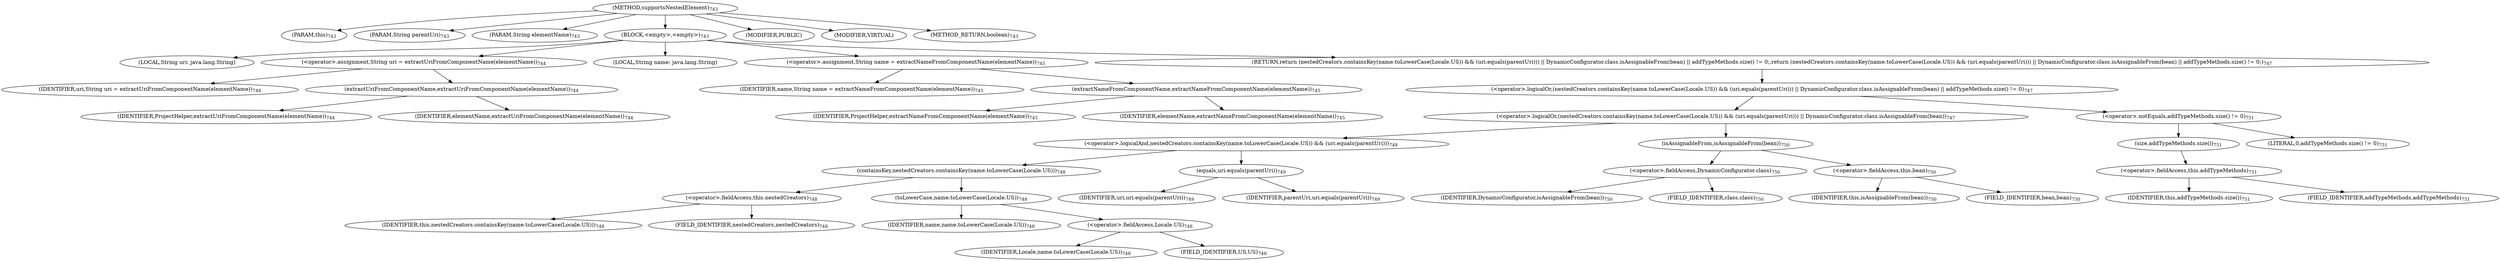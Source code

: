 digraph "supportsNestedElement" {  
"1252" [label = <(METHOD,supportsNestedElement)<SUB>743</SUB>> ]
"1253" [label = <(PARAM,this)<SUB>743</SUB>> ]
"1254" [label = <(PARAM,String parentUri)<SUB>743</SUB>> ]
"1255" [label = <(PARAM,String elementName)<SUB>743</SUB>> ]
"1256" [label = <(BLOCK,&lt;empty&gt;,&lt;empty&gt;)<SUB>743</SUB>> ]
"1257" [label = <(LOCAL,String uri: java.lang.String)> ]
"1258" [label = <(&lt;operator&gt;.assignment,String uri = extractUriFromComponentName(elementName))<SUB>744</SUB>> ]
"1259" [label = <(IDENTIFIER,uri,String uri = extractUriFromComponentName(elementName))<SUB>744</SUB>> ]
"1260" [label = <(extractUriFromComponentName,extractUriFromComponentName(elementName))<SUB>744</SUB>> ]
"1261" [label = <(IDENTIFIER,ProjectHelper,extractUriFromComponentName(elementName))<SUB>744</SUB>> ]
"1262" [label = <(IDENTIFIER,elementName,extractUriFromComponentName(elementName))<SUB>744</SUB>> ]
"1263" [label = <(LOCAL,String name: java.lang.String)> ]
"1264" [label = <(&lt;operator&gt;.assignment,String name = extractNameFromComponentName(elementName))<SUB>745</SUB>> ]
"1265" [label = <(IDENTIFIER,name,String name = extractNameFromComponentName(elementName))<SUB>745</SUB>> ]
"1266" [label = <(extractNameFromComponentName,extractNameFromComponentName(elementName))<SUB>745</SUB>> ]
"1267" [label = <(IDENTIFIER,ProjectHelper,extractNameFromComponentName(elementName))<SUB>745</SUB>> ]
"1268" [label = <(IDENTIFIER,elementName,extractNameFromComponentName(elementName))<SUB>745</SUB>> ]
"1269" [label = <(RETURN,return (nestedCreators.containsKey(name.toLowerCase(Locale.US)) &amp;&amp; (uri.equals(parentUri))) || DynamicConfigurator.class.isAssignableFrom(bean) || addTypeMethods.size() != 0;,return (nestedCreators.containsKey(name.toLowerCase(Locale.US)) &amp;&amp; (uri.equals(parentUri))) || DynamicConfigurator.class.isAssignableFrom(bean) || addTypeMethods.size() != 0;)<SUB>747</SUB>> ]
"1270" [label = <(&lt;operator&gt;.logicalOr,(nestedCreators.containsKey(name.toLowerCase(Locale.US)) &amp;&amp; (uri.equals(parentUri))) || DynamicConfigurator.class.isAssignableFrom(bean) || addTypeMethods.size() != 0)<SUB>747</SUB>> ]
"1271" [label = <(&lt;operator&gt;.logicalOr,(nestedCreators.containsKey(name.toLowerCase(Locale.US)) &amp;&amp; (uri.equals(parentUri))) || DynamicConfigurator.class.isAssignableFrom(bean))<SUB>747</SUB>> ]
"1272" [label = <(&lt;operator&gt;.logicalAnd,nestedCreators.containsKey(name.toLowerCase(Locale.US)) &amp;&amp; (uri.equals(parentUri)))<SUB>748</SUB>> ]
"1273" [label = <(containsKey,nestedCreators.containsKey(name.toLowerCase(Locale.US)))<SUB>748</SUB>> ]
"1274" [label = <(&lt;operator&gt;.fieldAccess,this.nestedCreators)<SUB>748</SUB>> ]
"1275" [label = <(IDENTIFIER,this,nestedCreators.containsKey(name.toLowerCase(Locale.US)))<SUB>748</SUB>> ]
"1276" [label = <(FIELD_IDENTIFIER,nestedCreators,nestedCreators)<SUB>748</SUB>> ]
"1277" [label = <(toLowerCase,name.toLowerCase(Locale.US))<SUB>748</SUB>> ]
"1278" [label = <(IDENTIFIER,name,name.toLowerCase(Locale.US))<SUB>748</SUB>> ]
"1279" [label = <(&lt;operator&gt;.fieldAccess,Locale.US)<SUB>748</SUB>> ]
"1280" [label = <(IDENTIFIER,Locale,name.toLowerCase(Locale.US))<SUB>748</SUB>> ]
"1281" [label = <(FIELD_IDENTIFIER,US,US)<SUB>748</SUB>> ]
"1282" [label = <(equals,uri.equals(parentUri))<SUB>749</SUB>> ]
"1283" [label = <(IDENTIFIER,uri,uri.equals(parentUri))<SUB>749</SUB>> ]
"1284" [label = <(IDENTIFIER,parentUri,uri.equals(parentUri))<SUB>749</SUB>> ]
"1285" [label = <(isAssignableFrom,isAssignableFrom(bean))<SUB>750</SUB>> ]
"1286" [label = <(&lt;operator&gt;.fieldAccess,DynamicConfigurator.class)<SUB>750</SUB>> ]
"1287" [label = <(IDENTIFIER,DynamicConfigurator,isAssignableFrom(bean))<SUB>750</SUB>> ]
"1288" [label = <(FIELD_IDENTIFIER,class,class)<SUB>750</SUB>> ]
"1289" [label = <(&lt;operator&gt;.fieldAccess,this.bean)<SUB>750</SUB>> ]
"1290" [label = <(IDENTIFIER,this,isAssignableFrom(bean))<SUB>750</SUB>> ]
"1291" [label = <(FIELD_IDENTIFIER,bean,bean)<SUB>750</SUB>> ]
"1292" [label = <(&lt;operator&gt;.notEquals,addTypeMethods.size() != 0)<SUB>751</SUB>> ]
"1293" [label = <(size,addTypeMethods.size())<SUB>751</SUB>> ]
"1294" [label = <(&lt;operator&gt;.fieldAccess,this.addTypeMethods)<SUB>751</SUB>> ]
"1295" [label = <(IDENTIFIER,this,addTypeMethods.size())<SUB>751</SUB>> ]
"1296" [label = <(FIELD_IDENTIFIER,addTypeMethods,addTypeMethods)<SUB>751</SUB>> ]
"1297" [label = <(LITERAL,0,addTypeMethods.size() != 0)<SUB>751</SUB>> ]
"1298" [label = <(MODIFIER,PUBLIC)> ]
"1299" [label = <(MODIFIER,VIRTUAL)> ]
"1300" [label = <(METHOD_RETURN,boolean)<SUB>743</SUB>> ]
  "1252" -> "1253" 
  "1252" -> "1254" 
  "1252" -> "1255" 
  "1252" -> "1256" 
  "1252" -> "1298" 
  "1252" -> "1299" 
  "1252" -> "1300" 
  "1256" -> "1257" 
  "1256" -> "1258" 
  "1256" -> "1263" 
  "1256" -> "1264" 
  "1256" -> "1269" 
  "1258" -> "1259" 
  "1258" -> "1260" 
  "1260" -> "1261" 
  "1260" -> "1262" 
  "1264" -> "1265" 
  "1264" -> "1266" 
  "1266" -> "1267" 
  "1266" -> "1268" 
  "1269" -> "1270" 
  "1270" -> "1271" 
  "1270" -> "1292" 
  "1271" -> "1272" 
  "1271" -> "1285" 
  "1272" -> "1273" 
  "1272" -> "1282" 
  "1273" -> "1274" 
  "1273" -> "1277" 
  "1274" -> "1275" 
  "1274" -> "1276" 
  "1277" -> "1278" 
  "1277" -> "1279" 
  "1279" -> "1280" 
  "1279" -> "1281" 
  "1282" -> "1283" 
  "1282" -> "1284" 
  "1285" -> "1286" 
  "1285" -> "1289" 
  "1286" -> "1287" 
  "1286" -> "1288" 
  "1289" -> "1290" 
  "1289" -> "1291" 
  "1292" -> "1293" 
  "1292" -> "1297" 
  "1293" -> "1294" 
  "1294" -> "1295" 
  "1294" -> "1296" 
}
